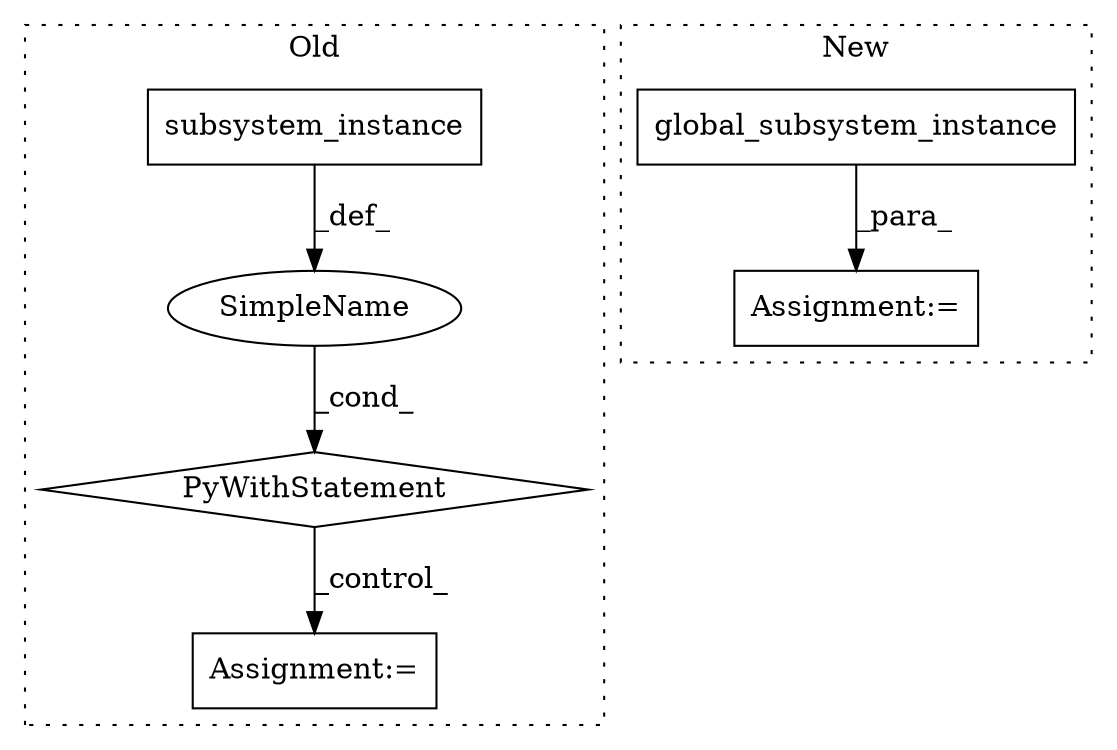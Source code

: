 digraph G {
subgraph cluster0 {
1 [label="PyWithStatement" a="104" s="1380,1429" l="10,2" shape="diamond"];
3 [label="subsystem_instance" a="32" s="1390,1428" l="19,1" shape="box"];
4 [label="SimpleName" a="42" s="" l="" shape="ellipse"];
5 [label="Assignment:=" a="7" s="1445" l="7" shape="box"];
label = "Old";
style="dotted";
}
subgraph cluster1 {
2 [label="global_subsystem_instance" a="32" s="1395,1440" l="26,1" shape="box"];
6 [label="Assignment:=" a="7" s="1394" l="1" shape="box"];
label = "New";
style="dotted";
}
1 -> 5 [label="_control_"];
2 -> 6 [label="_para_"];
3 -> 4 [label="_def_"];
4 -> 1 [label="_cond_"];
}